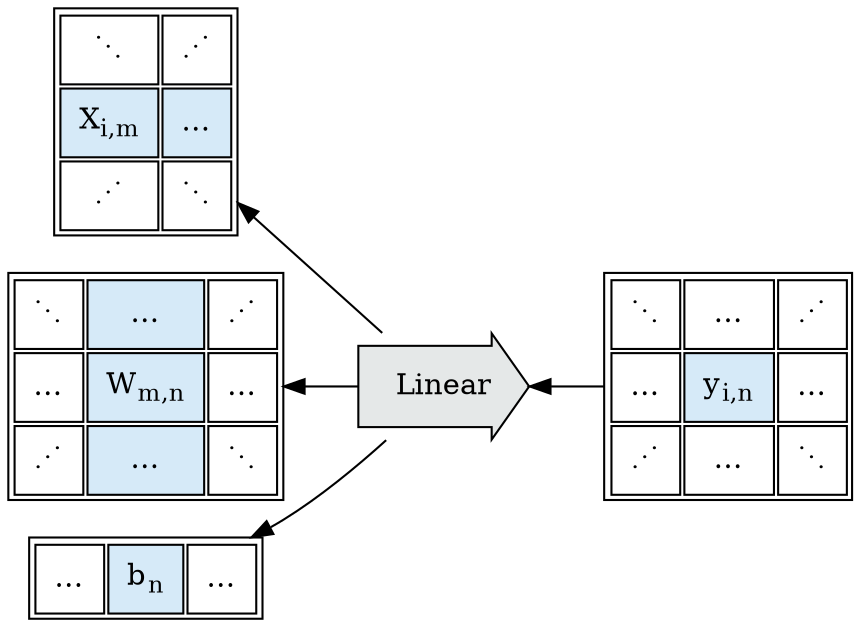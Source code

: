 digraph G {
  rankdir=RL;
  x [
    shape="plain";
    label=<
      <table cellpadding="8">
        <tr>
          <td>⋱</td>
          <td>⋰</td>
        </tr>
        <tr>
          <td bgcolor="#D6EAF8">X<sub>i,m</sub></td>
          <td bgcolor="#D6EAF8">…</td>
        </tr>
        <tr>
          <td>⋰</td>
          <td>⋱</td>
        </tr>
      </table>
    >;
  ];
  w [
    shape="plain";
    label=<
      <table cellpadding="8">
        <tr>
          <td>⋱</td>
          <td bgcolor="#D6EAF8">…</td>
          <td>⋰</td>
        </tr>
        <tr>
          <td>…</td>
          <td bgcolor="#D6EAF8">W<sub>m,n</sub></td>
          <td>…</td>
        </tr>
        <tr>
          <td>⋰</td>
          <td bgcolor="#D6EAF8">…</td>
          <td>⋱</td>
        </tr>
      </table>
    >;
  ];
  op [
    label=Linear;
    shape=rarrow;
    style=filled;
    fillcolor="#E5E8E8";
    margin=0.25;
  ];
  b [
    shape="plain";
    label=<
      <table cellpadding="8">
        <tr>
          <td>…</td>
          <td bgcolor="#D6EAF8">b<sub>n</sub></td>
          <td>…</td>
        </tr>
      </table>
    >;
  ];
  y [
    shape="plain";
    label=<
      <table cellpadding="8">
        <tr>
          <td>⋱</td>
          <td>…</td>
          <td>⋰</td>
        </tr>
        <tr>
          <td>…</td>
          <td bgcolor="#D6EAF8">y<sub>i,n</sub></td>
          <td>…</td>
        </tr>
        <tr>
          <td>⋰</td>
          <td>…</td>
          <td>⋱</td>
        </tr>
      </table>
    >;
  ];
  op -> x;
  y -> op;
  op -> w;
  op -> b;
}

